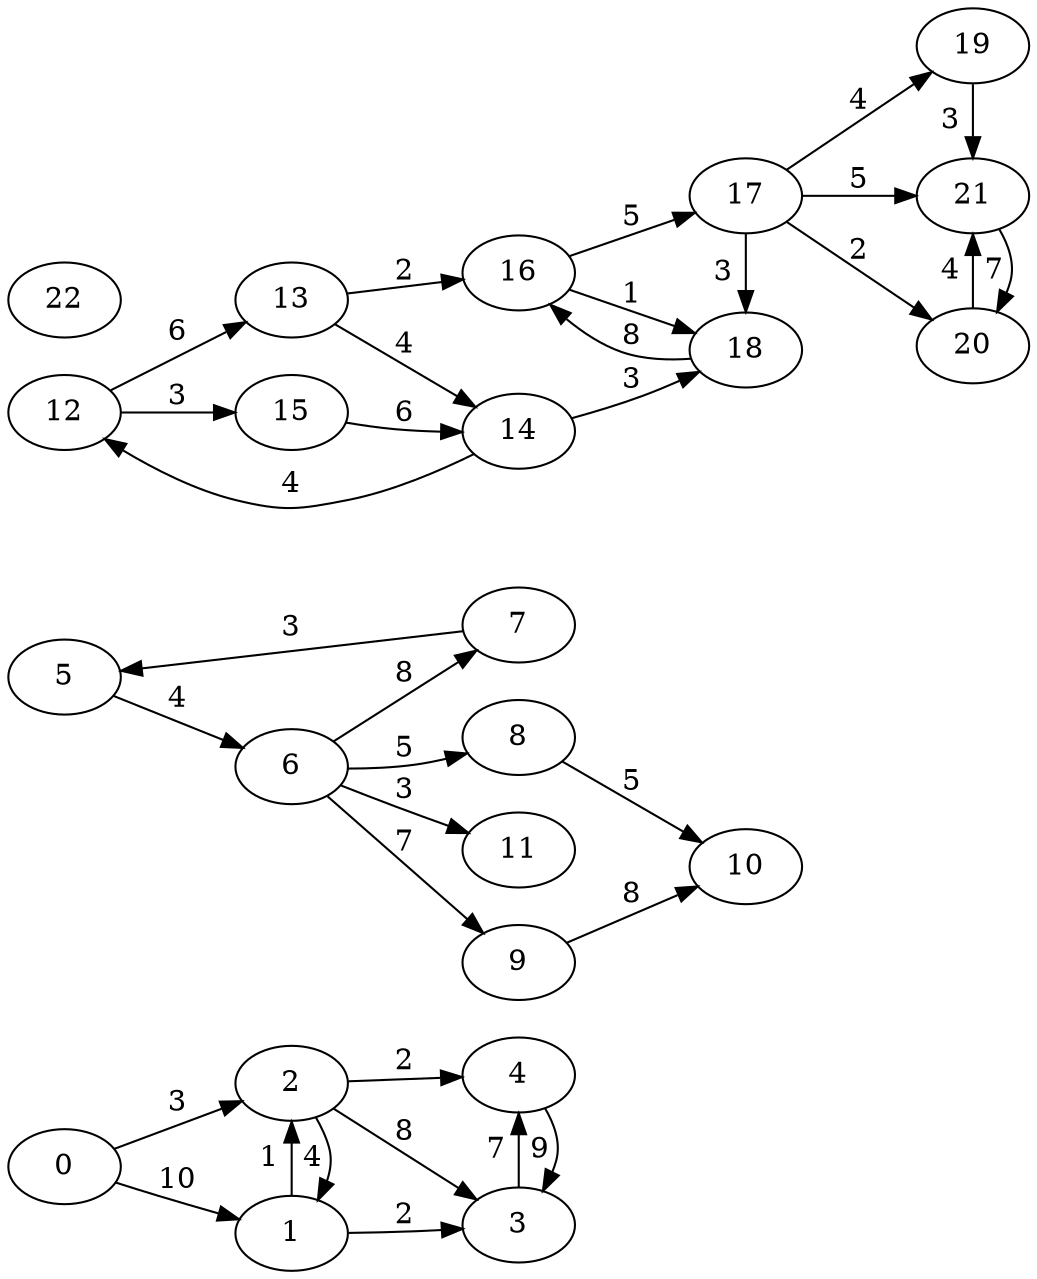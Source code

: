 digraph G {
ranksep = "equally";
rankdir = LR;
{rank = same; 0; };
{rank = same; 1; 2; };
{rank = same; 3; 4; };
{rank = same; };
{rank = same; 5; };
{rank = same; 6; };
{rank = same; 7; 8; 9; 11; };
{rank = same; 10; };
{rank = same; 12; };
{rank = same; 13; 15; };
{rank = same; 14; 16; };
{rank = same; 18; 17; };
{rank = same; 19; 20; 21; };
{rank = same; };
{rank = same; 22; };
0->1[label="10"];
0->2[label="3"];
1->2[label="1"];
1->3[label="2"];
2->1[label="4"];
2->3[label="8"];
2->4[label="2"];
3->4[label="7"];
4->3[label="9"];
5->6[label="4"];
6->7[label="8"];
6->8[label="5"];
6->9[label="7"];
6->11[label="3"];
7->5[label="3"];
8->10[label="5"];
9->10[label="8"];
11
10
12->13[label="6"];
12->15[label="3"];
13->14[label="4"];
13->16[label="2"];
15->14[label="6"];
14->12[label="4"];
14->18[label="3"];
16->17[label="5"];
16->18[label="1"];
18->16[label="8"];
17->18[label="3"];
17->19[label="4"];
17->20[label="2"];
17->21[label="5"];
19->21[label="3"];
20->21[label="4"];
21->20[label="7"];
22
}
